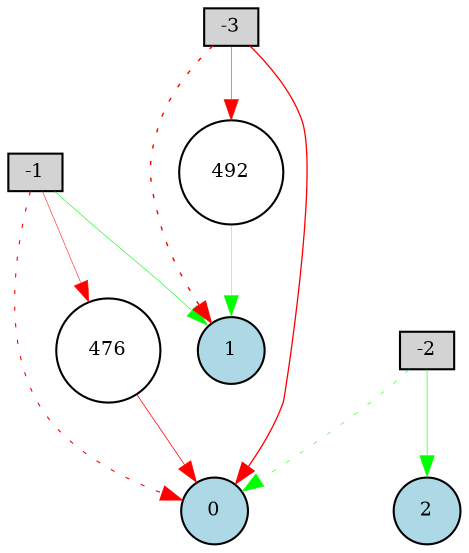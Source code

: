 digraph {
	node [fontsize=9 height=0.2 shape=circle width=0.2]
	-1 [fillcolor=lightgray shape=box style=filled]
	-2 [fillcolor=lightgray shape=box style=filled]
	-3 [fillcolor=lightgray shape=box style=filled]
	0 [fillcolor=lightblue style=filled]
	1 [fillcolor=lightblue style=filled]
	2 [fillcolor=lightblue style=filled]
	492 [fillcolor=white style=filled]
	476 [fillcolor=white style=filled]
	-1 -> 0 [color=red penwidth=0.5343606423151971 style=dotted]
	-1 -> 1 [color=green penwidth=0.28528837663753137 style=solid]
	-2 -> 0 [color=green penwidth=0.2738637893291168 style=dotted]
	-2 -> 2 [color=green penwidth=0.28881907001494356 style=solid]
	-3 -> 0 [color=red penwidth=0.6291084276183603 style=solid]
	-3 -> 1 [color=red penwidth=0.6846912798962214 style=dotted]
	-1 -> 476 [color=red penwidth=0.2427117587445153 style=solid]
	476 -> 0 [color=red penwidth=0.3608980809664506 style=solid]
	-3 -> 492 [color=red penwidth=0.24878957898965587 style=solid]
	492 -> 1 [color=green penwidth=0.16923839643633265 style=solid]
}
